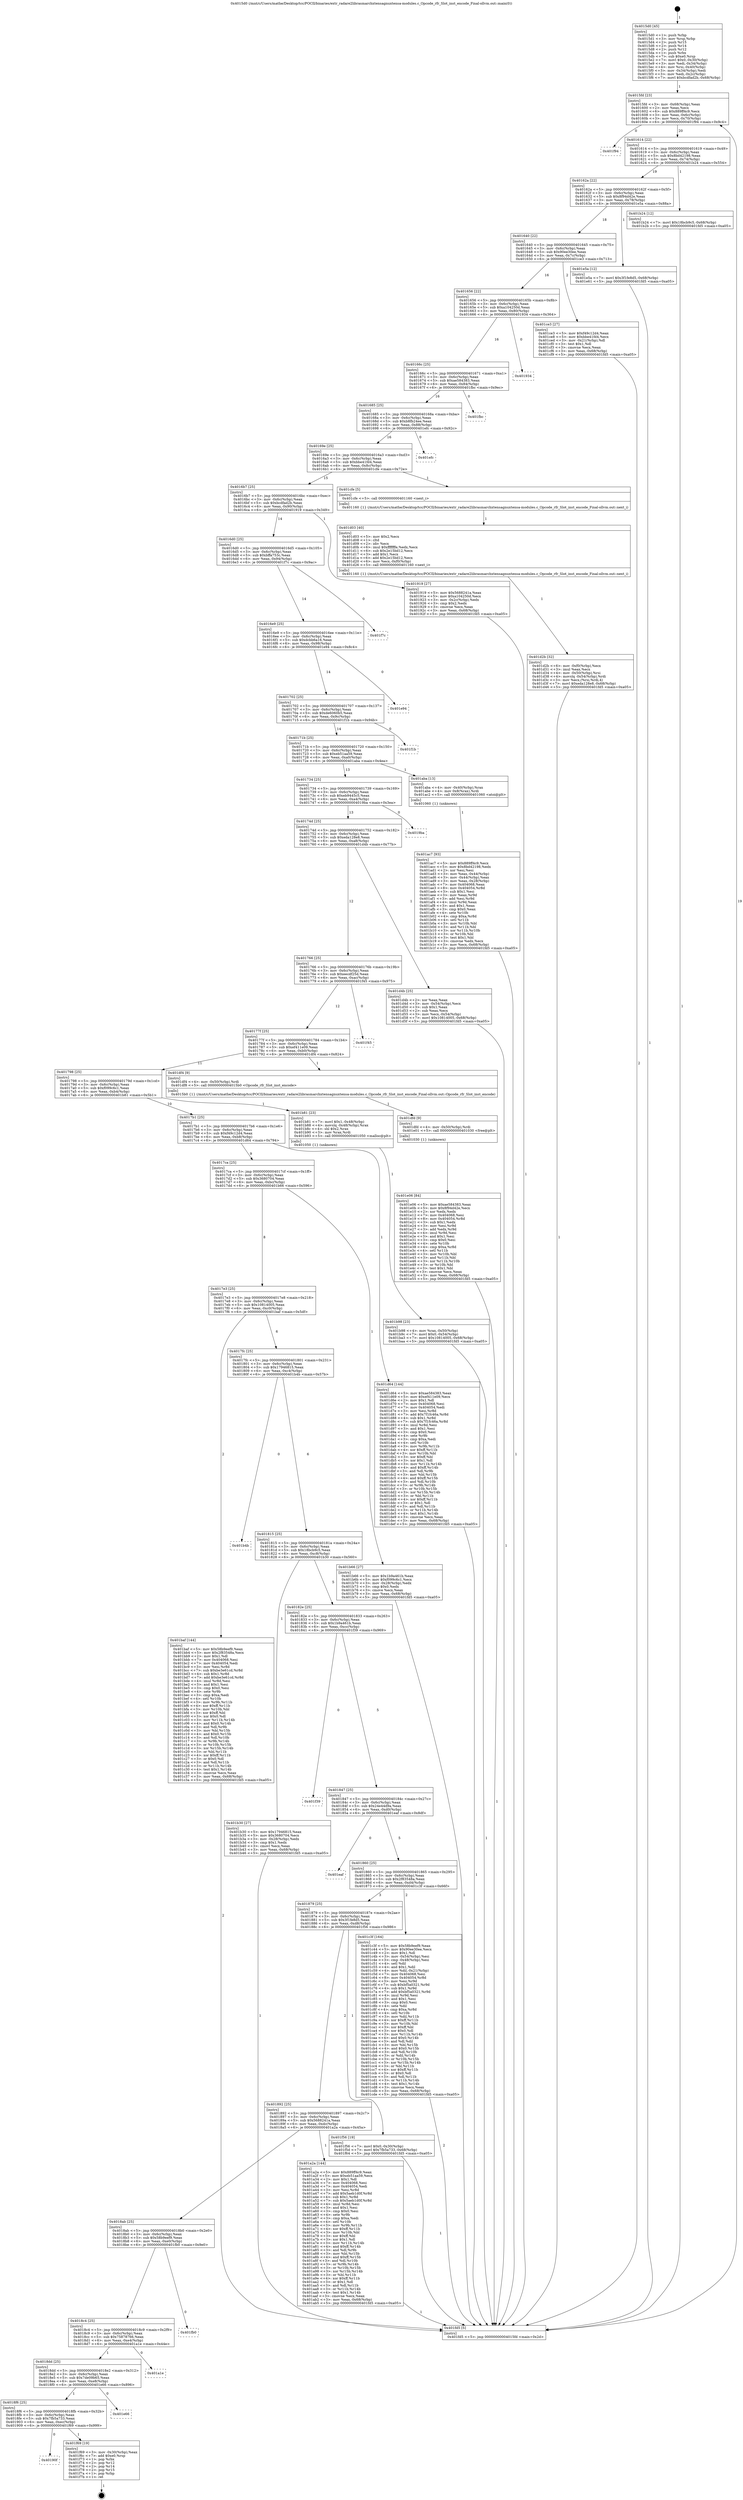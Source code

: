 digraph "0x4015d0" {
  label = "0x4015d0 (/mnt/c/Users/mathe/Desktop/tcc/POCII/binaries/extr_radare2librasmarchxtensagnuxtensa-modules.c_Opcode_rfr_Slot_inst_encode_Final-ollvm.out::main(0))"
  labelloc = "t"
  node[shape=record]

  Entry [label="",width=0.3,height=0.3,shape=circle,fillcolor=black,style=filled]
  "0x4015fd" [label="{
     0x4015fd [23]\l
     | [instrs]\l
     &nbsp;&nbsp;0x4015fd \<+3\>: mov -0x68(%rbp),%eax\l
     &nbsp;&nbsp;0x401600 \<+2\>: mov %eax,%ecx\l
     &nbsp;&nbsp;0x401602 \<+6\>: sub $0x889ff4c9,%ecx\l
     &nbsp;&nbsp;0x401608 \<+3\>: mov %eax,-0x6c(%rbp)\l
     &nbsp;&nbsp;0x40160b \<+3\>: mov %ecx,-0x70(%rbp)\l
     &nbsp;&nbsp;0x40160e \<+6\>: je 0000000000401f94 \<main+0x9c4\>\l
  }"]
  "0x401f94" [label="{
     0x401f94\l
  }", style=dashed]
  "0x401614" [label="{
     0x401614 [22]\l
     | [instrs]\l
     &nbsp;&nbsp;0x401614 \<+5\>: jmp 0000000000401619 \<main+0x49\>\l
     &nbsp;&nbsp;0x401619 \<+3\>: mov -0x6c(%rbp),%eax\l
     &nbsp;&nbsp;0x40161c \<+5\>: sub $0x8bd42198,%eax\l
     &nbsp;&nbsp;0x401621 \<+3\>: mov %eax,-0x74(%rbp)\l
     &nbsp;&nbsp;0x401624 \<+6\>: je 0000000000401b24 \<main+0x554\>\l
  }"]
  Exit [label="",width=0.3,height=0.3,shape=circle,fillcolor=black,style=filled,peripheries=2]
  "0x401b24" [label="{
     0x401b24 [12]\l
     | [instrs]\l
     &nbsp;&nbsp;0x401b24 \<+7\>: movl $0x18bcb9c5,-0x68(%rbp)\l
     &nbsp;&nbsp;0x401b2b \<+5\>: jmp 0000000000401fd5 \<main+0xa05\>\l
  }"]
  "0x40162a" [label="{
     0x40162a [22]\l
     | [instrs]\l
     &nbsp;&nbsp;0x40162a \<+5\>: jmp 000000000040162f \<main+0x5f\>\l
     &nbsp;&nbsp;0x40162f \<+3\>: mov -0x6c(%rbp),%eax\l
     &nbsp;&nbsp;0x401632 \<+5\>: sub $0x8f94d42e,%eax\l
     &nbsp;&nbsp;0x401637 \<+3\>: mov %eax,-0x78(%rbp)\l
     &nbsp;&nbsp;0x40163a \<+6\>: je 0000000000401e5a \<main+0x88a\>\l
  }"]
  "0x40190f" [label="{
     0x40190f\l
  }", style=dashed]
  "0x401e5a" [label="{
     0x401e5a [12]\l
     | [instrs]\l
     &nbsp;&nbsp;0x401e5a \<+7\>: movl $0x3f1fe8d5,-0x68(%rbp)\l
     &nbsp;&nbsp;0x401e61 \<+5\>: jmp 0000000000401fd5 \<main+0xa05\>\l
  }"]
  "0x401640" [label="{
     0x401640 [22]\l
     | [instrs]\l
     &nbsp;&nbsp;0x401640 \<+5\>: jmp 0000000000401645 \<main+0x75\>\l
     &nbsp;&nbsp;0x401645 \<+3\>: mov -0x6c(%rbp),%eax\l
     &nbsp;&nbsp;0x401648 \<+5\>: sub $0x90ee30ee,%eax\l
     &nbsp;&nbsp;0x40164d \<+3\>: mov %eax,-0x7c(%rbp)\l
     &nbsp;&nbsp;0x401650 \<+6\>: je 0000000000401ce3 \<main+0x713\>\l
  }"]
  "0x401f69" [label="{
     0x401f69 [19]\l
     | [instrs]\l
     &nbsp;&nbsp;0x401f69 \<+3\>: mov -0x30(%rbp),%eax\l
     &nbsp;&nbsp;0x401f6c \<+7\>: add $0xe0,%rsp\l
     &nbsp;&nbsp;0x401f73 \<+1\>: pop %rbx\l
     &nbsp;&nbsp;0x401f74 \<+2\>: pop %r12\l
     &nbsp;&nbsp;0x401f76 \<+2\>: pop %r14\l
     &nbsp;&nbsp;0x401f78 \<+2\>: pop %r15\l
     &nbsp;&nbsp;0x401f7a \<+1\>: pop %rbp\l
     &nbsp;&nbsp;0x401f7b \<+1\>: ret\l
  }"]
  "0x401ce3" [label="{
     0x401ce3 [27]\l
     | [instrs]\l
     &nbsp;&nbsp;0x401ce3 \<+5\>: mov $0xf49c12d4,%eax\l
     &nbsp;&nbsp;0x401ce8 \<+5\>: mov $0xbbe41fd4,%ecx\l
     &nbsp;&nbsp;0x401ced \<+3\>: mov -0x21(%rbp),%dl\l
     &nbsp;&nbsp;0x401cf0 \<+3\>: test $0x1,%dl\l
     &nbsp;&nbsp;0x401cf3 \<+3\>: cmovne %ecx,%eax\l
     &nbsp;&nbsp;0x401cf6 \<+3\>: mov %eax,-0x68(%rbp)\l
     &nbsp;&nbsp;0x401cf9 \<+5\>: jmp 0000000000401fd5 \<main+0xa05\>\l
  }"]
  "0x401656" [label="{
     0x401656 [22]\l
     | [instrs]\l
     &nbsp;&nbsp;0x401656 \<+5\>: jmp 000000000040165b \<main+0x8b\>\l
     &nbsp;&nbsp;0x40165b \<+3\>: mov -0x6c(%rbp),%eax\l
     &nbsp;&nbsp;0x40165e \<+5\>: sub $0xa104250d,%eax\l
     &nbsp;&nbsp;0x401663 \<+3\>: mov %eax,-0x80(%rbp)\l
     &nbsp;&nbsp;0x401666 \<+6\>: je 0000000000401934 \<main+0x364\>\l
  }"]
  "0x4018f6" [label="{
     0x4018f6 [25]\l
     | [instrs]\l
     &nbsp;&nbsp;0x4018f6 \<+5\>: jmp 00000000004018fb \<main+0x32b\>\l
     &nbsp;&nbsp;0x4018fb \<+3\>: mov -0x6c(%rbp),%eax\l
     &nbsp;&nbsp;0x4018fe \<+5\>: sub $0x7fb5a733,%eax\l
     &nbsp;&nbsp;0x401903 \<+6\>: mov %eax,-0xec(%rbp)\l
     &nbsp;&nbsp;0x401909 \<+6\>: je 0000000000401f69 \<main+0x999\>\l
  }"]
  "0x401934" [label="{
     0x401934\l
  }", style=dashed]
  "0x40166c" [label="{
     0x40166c [25]\l
     | [instrs]\l
     &nbsp;&nbsp;0x40166c \<+5\>: jmp 0000000000401671 \<main+0xa1\>\l
     &nbsp;&nbsp;0x401671 \<+3\>: mov -0x6c(%rbp),%eax\l
     &nbsp;&nbsp;0x401674 \<+5\>: sub $0xae584383,%eax\l
     &nbsp;&nbsp;0x401679 \<+6\>: mov %eax,-0x84(%rbp)\l
     &nbsp;&nbsp;0x40167f \<+6\>: je 0000000000401fbc \<main+0x9ec\>\l
  }"]
  "0x401e66" [label="{
     0x401e66\l
  }", style=dashed]
  "0x401fbc" [label="{
     0x401fbc\l
  }", style=dashed]
  "0x401685" [label="{
     0x401685 [25]\l
     | [instrs]\l
     &nbsp;&nbsp;0x401685 \<+5\>: jmp 000000000040168a \<main+0xba\>\l
     &nbsp;&nbsp;0x40168a \<+3\>: mov -0x6c(%rbp),%eax\l
     &nbsp;&nbsp;0x40168d \<+5\>: sub $0xb8fb24ee,%eax\l
     &nbsp;&nbsp;0x401692 \<+6\>: mov %eax,-0x88(%rbp)\l
     &nbsp;&nbsp;0x401698 \<+6\>: je 0000000000401efc \<main+0x92c\>\l
  }"]
  "0x4018dd" [label="{
     0x4018dd [25]\l
     | [instrs]\l
     &nbsp;&nbsp;0x4018dd \<+5\>: jmp 00000000004018e2 \<main+0x312\>\l
     &nbsp;&nbsp;0x4018e2 \<+3\>: mov -0x6c(%rbp),%eax\l
     &nbsp;&nbsp;0x4018e5 \<+5\>: sub $0x7de09b65,%eax\l
     &nbsp;&nbsp;0x4018ea \<+6\>: mov %eax,-0xe8(%rbp)\l
     &nbsp;&nbsp;0x4018f0 \<+6\>: je 0000000000401e66 \<main+0x896\>\l
  }"]
  "0x401efc" [label="{
     0x401efc\l
  }", style=dashed]
  "0x40169e" [label="{
     0x40169e [25]\l
     | [instrs]\l
     &nbsp;&nbsp;0x40169e \<+5\>: jmp 00000000004016a3 \<main+0xd3\>\l
     &nbsp;&nbsp;0x4016a3 \<+3\>: mov -0x6c(%rbp),%eax\l
     &nbsp;&nbsp;0x4016a6 \<+5\>: sub $0xbbe41fd4,%eax\l
     &nbsp;&nbsp;0x4016ab \<+6\>: mov %eax,-0x8c(%rbp)\l
     &nbsp;&nbsp;0x4016b1 \<+6\>: je 0000000000401cfe \<main+0x72e\>\l
  }"]
  "0x401a1e" [label="{
     0x401a1e\l
  }", style=dashed]
  "0x401cfe" [label="{
     0x401cfe [5]\l
     | [instrs]\l
     &nbsp;&nbsp;0x401cfe \<+5\>: call 0000000000401160 \<next_i\>\l
     | [calls]\l
     &nbsp;&nbsp;0x401160 \{1\} (/mnt/c/Users/mathe/Desktop/tcc/POCII/binaries/extr_radare2librasmarchxtensagnuxtensa-modules.c_Opcode_rfr_Slot_inst_encode_Final-ollvm.out::next_i)\l
  }"]
  "0x4016b7" [label="{
     0x4016b7 [25]\l
     | [instrs]\l
     &nbsp;&nbsp;0x4016b7 \<+5\>: jmp 00000000004016bc \<main+0xec\>\l
     &nbsp;&nbsp;0x4016bc \<+3\>: mov -0x6c(%rbp),%eax\l
     &nbsp;&nbsp;0x4016bf \<+5\>: sub $0xbcdfad2b,%eax\l
     &nbsp;&nbsp;0x4016c4 \<+6\>: mov %eax,-0x90(%rbp)\l
     &nbsp;&nbsp;0x4016ca \<+6\>: je 0000000000401919 \<main+0x349\>\l
  }"]
  "0x4018c4" [label="{
     0x4018c4 [25]\l
     | [instrs]\l
     &nbsp;&nbsp;0x4018c4 \<+5\>: jmp 00000000004018c9 \<main+0x2f9\>\l
     &nbsp;&nbsp;0x4018c9 \<+3\>: mov -0x6c(%rbp),%eax\l
     &nbsp;&nbsp;0x4018cc \<+5\>: sub $0x75878766,%eax\l
     &nbsp;&nbsp;0x4018d1 \<+6\>: mov %eax,-0xe4(%rbp)\l
     &nbsp;&nbsp;0x4018d7 \<+6\>: je 0000000000401a1e \<main+0x44e\>\l
  }"]
  "0x401919" [label="{
     0x401919 [27]\l
     | [instrs]\l
     &nbsp;&nbsp;0x401919 \<+5\>: mov $0x5688241a,%eax\l
     &nbsp;&nbsp;0x40191e \<+5\>: mov $0xa104250d,%ecx\l
     &nbsp;&nbsp;0x401923 \<+3\>: mov -0x2c(%rbp),%edx\l
     &nbsp;&nbsp;0x401926 \<+3\>: cmp $0x2,%edx\l
     &nbsp;&nbsp;0x401929 \<+3\>: cmovne %ecx,%eax\l
     &nbsp;&nbsp;0x40192c \<+3\>: mov %eax,-0x68(%rbp)\l
     &nbsp;&nbsp;0x40192f \<+5\>: jmp 0000000000401fd5 \<main+0xa05\>\l
  }"]
  "0x4016d0" [label="{
     0x4016d0 [25]\l
     | [instrs]\l
     &nbsp;&nbsp;0x4016d0 \<+5\>: jmp 00000000004016d5 \<main+0x105\>\l
     &nbsp;&nbsp;0x4016d5 \<+3\>: mov -0x6c(%rbp),%eax\l
     &nbsp;&nbsp;0x4016d8 \<+5\>: sub $0xbffa753c,%eax\l
     &nbsp;&nbsp;0x4016dd \<+6\>: mov %eax,-0x94(%rbp)\l
     &nbsp;&nbsp;0x4016e3 \<+6\>: je 0000000000401f7c \<main+0x9ac\>\l
  }"]
  "0x401fd5" [label="{
     0x401fd5 [5]\l
     | [instrs]\l
     &nbsp;&nbsp;0x401fd5 \<+5\>: jmp 00000000004015fd \<main+0x2d\>\l
  }"]
  "0x4015d0" [label="{
     0x4015d0 [45]\l
     | [instrs]\l
     &nbsp;&nbsp;0x4015d0 \<+1\>: push %rbp\l
     &nbsp;&nbsp;0x4015d1 \<+3\>: mov %rsp,%rbp\l
     &nbsp;&nbsp;0x4015d4 \<+2\>: push %r15\l
     &nbsp;&nbsp;0x4015d6 \<+2\>: push %r14\l
     &nbsp;&nbsp;0x4015d8 \<+2\>: push %r12\l
     &nbsp;&nbsp;0x4015da \<+1\>: push %rbx\l
     &nbsp;&nbsp;0x4015db \<+7\>: sub $0xe0,%rsp\l
     &nbsp;&nbsp;0x4015e2 \<+7\>: movl $0x0,-0x30(%rbp)\l
     &nbsp;&nbsp;0x4015e9 \<+3\>: mov %edi,-0x34(%rbp)\l
     &nbsp;&nbsp;0x4015ec \<+4\>: mov %rsi,-0x40(%rbp)\l
     &nbsp;&nbsp;0x4015f0 \<+3\>: mov -0x34(%rbp),%edi\l
     &nbsp;&nbsp;0x4015f3 \<+3\>: mov %edi,-0x2c(%rbp)\l
     &nbsp;&nbsp;0x4015f6 \<+7\>: movl $0xbcdfad2b,-0x68(%rbp)\l
  }"]
  "0x401fb0" [label="{
     0x401fb0\l
  }", style=dashed]
  "0x401f7c" [label="{
     0x401f7c\l
  }", style=dashed]
  "0x4016e9" [label="{
     0x4016e9 [25]\l
     | [instrs]\l
     &nbsp;&nbsp;0x4016e9 \<+5\>: jmp 00000000004016ee \<main+0x11e\>\l
     &nbsp;&nbsp;0x4016ee \<+3\>: mov -0x6c(%rbp),%eax\l
     &nbsp;&nbsp;0x4016f1 \<+5\>: sub $0xdcbb6a16,%eax\l
     &nbsp;&nbsp;0x4016f6 \<+6\>: mov %eax,-0x98(%rbp)\l
     &nbsp;&nbsp;0x4016fc \<+6\>: je 0000000000401e94 \<main+0x8c4\>\l
  }"]
  "0x401e06" [label="{
     0x401e06 [84]\l
     | [instrs]\l
     &nbsp;&nbsp;0x401e06 \<+5\>: mov $0xae584383,%eax\l
     &nbsp;&nbsp;0x401e0b \<+5\>: mov $0x8f94d42e,%ecx\l
     &nbsp;&nbsp;0x401e10 \<+2\>: xor %edx,%edx\l
     &nbsp;&nbsp;0x401e12 \<+7\>: mov 0x404068,%esi\l
     &nbsp;&nbsp;0x401e19 \<+8\>: mov 0x404054,%r8d\l
     &nbsp;&nbsp;0x401e21 \<+3\>: sub $0x1,%edx\l
     &nbsp;&nbsp;0x401e24 \<+3\>: mov %esi,%r9d\l
     &nbsp;&nbsp;0x401e27 \<+3\>: add %edx,%r9d\l
     &nbsp;&nbsp;0x401e2a \<+4\>: imul %r9d,%esi\l
     &nbsp;&nbsp;0x401e2e \<+3\>: and $0x1,%esi\l
     &nbsp;&nbsp;0x401e31 \<+3\>: cmp $0x0,%esi\l
     &nbsp;&nbsp;0x401e34 \<+4\>: sete %r10b\l
     &nbsp;&nbsp;0x401e38 \<+4\>: cmp $0xa,%r8d\l
     &nbsp;&nbsp;0x401e3c \<+4\>: setl %r11b\l
     &nbsp;&nbsp;0x401e40 \<+3\>: mov %r10b,%bl\l
     &nbsp;&nbsp;0x401e43 \<+3\>: and %r11b,%bl\l
     &nbsp;&nbsp;0x401e46 \<+3\>: xor %r11b,%r10b\l
     &nbsp;&nbsp;0x401e49 \<+3\>: or %r10b,%bl\l
     &nbsp;&nbsp;0x401e4c \<+3\>: test $0x1,%bl\l
     &nbsp;&nbsp;0x401e4f \<+3\>: cmovne %ecx,%eax\l
     &nbsp;&nbsp;0x401e52 \<+3\>: mov %eax,-0x68(%rbp)\l
     &nbsp;&nbsp;0x401e55 \<+5\>: jmp 0000000000401fd5 \<main+0xa05\>\l
  }"]
  "0x401e94" [label="{
     0x401e94\l
  }", style=dashed]
  "0x401702" [label="{
     0x401702 [25]\l
     | [instrs]\l
     &nbsp;&nbsp;0x401702 \<+5\>: jmp 0000000000401707 \<main+0x137\>\l
     &nbsp;&nbsp;0x401707 \<+3\>: mov -0x6c(%rbp),%eax\l
     &nbsp;&nbsp;0x40170a \<+5\>: sub $0xde6060b5,%eax\l
     &nbsp;&nbsp;0x40170f \<+6\>: mov %eax,-0x9c(%rbp)\l
     &nbsp;&nbsp;0x401715 \<+6\>: je 0000000000401f1b \<main+0x94b\>\l
  }"]
  "0x401dfd" [label="{
     0x401dfd [9]\l
     | [instrs]\l
     &nbsp;&nbsp;0x401dfd \<+4\>: mov -0x50(%rbp),%rdi\l
     &nbsp;&nbsp;0x401e01 \<+5\>: call 0000000000401030 \<free@plt\>\l
     | [calls]\l
     &nbsp;&nbsp;0x401030 \{1\} (unknown)\l
  }"]
  "0x401f1b" [label="{
     0x401f1b\l
  }", style=dashed]
  "0x40171b" [label="{
     0x40171b [25]\l
     | [instrs]\l
     &nbsp;&nbsp;0x40171b \<+5\>: jmp 0000000000401720 \<main+0x150\>\l
     &nbsp;&nbsp;0x401720 \<+3\>: mov -0x6c(%rbp),%eax\l
     &nbsp;&nbsp;0x401723 \<+5\>: sub $0xeb51aa59,%eax\l
     &nbsp;&nbsp;0x401728 \<+6\>: mov %eax,-0xa0(%rbp)\l
     &nbsp;&nbsp;0x40172e \<+6\>: je 0000000000401aba \<main+0x4ea\>\l
  }"]
  "0x401d2b" [label="{
     0x401d2b [32]\l
     | [instrs]\l
     &nbsp;&nbsp;0x401d2b \<+6\>: mov -0xf0(%rbp),%ecx\l
     &nbsp;&nbsp;0x401d31 \<+3\>: imul %eax,%ecx\l
     &nbsp;&nbsp;0x401d34 \<+4\>: mov -0x50(%rbp),%rsi\l
     &nbsp;&nbsp;0x401d38 \<+4\>: movslq -0x54(%rbp),%rdi\l
     &nbsp;&nbsp;0x401d3c \<+3\>: mov %ecx,(%rsi,%rdi,4)\l
     &nbsp;&nbsp;0x401d3f \<+7\>: movl $0xeda128e8,-0x68(%rbp)\l
     &nbsp;&nbsp;0x401d46 \<+5\>: jmp 0000000000401fd5 \<main+0xa05\>\l
  }"]
  "0x401aba" [label="{
     0x401aba [13]\l
     | [instrs]\l
     &nbsp;&nbsp;0x401aba \<+4\>: mov -0x40(%rbp),%rax\l
     &nbsp;&nbsp;0x401abe \<+4\>: mov 0x8(%rax),%rdi\l
     &nbsp;&nbsp;0x401ac2 \<+5\>: call 0000000000401060 \<atoi@plt\>\l
     | [calls]\l
     &nbsp;&nbsp;0x401060 \{1\} (unknown)\l
  }"]
  "0x401734" [label="{
     0x401734 [25]\l
     | [instrs]\l
     &nbsp;&nbsp;0x401734 \<+5\>: jmp 0000000000401739 \<main+0x169\>\l
     &nbsp;&nbsp;0x401739 \<+3\>: mov -0x6c(%rbp),%eax\l
     &nbsp;&nbsp;0x40173c \<+5\>: sub $0xeb9445c5,%eax\l
     &nbsp;&nbsp;0x401741 \<+6\>: mov %eax,-0xa4(%rbp)\l
     &nbsp;&nbsp;0x401747 \<+6\>: je 00000000004019ba \<main+0x3ea\>\l
  }"]
  "0x401d03" [label="{
     0x401d03 [40]\l
     | [instrs]\l
     &nbsp;&nbsp;0x401d03 \<+5\>: mov $0x2,%ecx\l
     &nbsp;&nbsp;0x401d08 \<+1\>: cltd\l
     &nbsp;&nbsp;0x401d09 \<+2\>: idiv %ecx\l
     &nbsp;&nbsp;0x401d0b \<+6\>: imul $0xfffffffe,%edx,%ecx\l
     &nbsp;&nbsp;0x401d11 \<+6\>: sub $0x2e15bd12,%ecx\l
     &nbsp;&nbsp;0x401d17 \<+3\>: add $0x1,%ecx\l
     &nbsp;&nbsp;0x401d1a \<+6\>: add $0x2e15bd12,%ecx\l
     &nbsp;&nbsp;0x401d20 \<+6\>: mov %ecx,-0xf0(%rbp)\l
     &nbsp;&nbsp;0x401d26 \<+5\>: call 0000000000401160 \<next_i\>\l
     | [calls]\l
     &nbsp;&nbsp;0x401160 \{1\} (/mnt/c/Users/mathe/Desktop/tcc/POCII/binaries/extr_radare2librasmarchxtensagnuxtensa-modules.c_Opcode_rfr_Slot_inst_encode_Final-ollvm.out::next_i)\l
  }"]
  "0x4019ba" [label="{
     0x4019ba\l
  }", style=dashed]
  "0x40174d" [label="{
     0x40174d [25]\l
     | [instrs]\l
     &nbsp;&nbsp;0x40174d \<+5\>: jmp 0000000000401752 \<main+0x182\>\l
     &nbsp;&nbsp;0x401752 \<+3\>: mov -0x6c(%rbp),%eax\l
     &nbsp;&nbsp;0x401755 \<+5\>: sub $0xeda128e8,%eax\l
     &nbsp;&nbsp;0x40175a \<+6\>: mov %eax,-0xa8(%rbp)\l
     &nbsp;&nbsp;0x401760 \<+6\>: je 0000000000401d4b \<main+0x77b\>\l
  }"]
  "0x401b98" [label="{
     0x401b98 [23]\l
     | [instrs]\l
     &nbsp;&nbsp;0x401b98 \<+4\>: mov %rax,-0x50(%rbp)\l
     &nbsp;&nbsp;0x401b9c \<+7\>: movl $0x0,-0x54(%rbp)\l
     &nbsp;&nbsp;0x401ba3 \<+7\>: movl $0x10814005,-0x68(%rbp)\l
     &nbsp;&nbsp;0x401baa \<+5\>: jmp 0000000000401fd5 \<main+0xa05\>\l
  }"]
  "0x401d4b" [label="{
     0x401d4b [25]\l
     | [instrs]\l
     &nbsp;&nbsp;0x401d4b \<+2\>: xor %eax,%eax\l
     &nbsp;&nbsp;0x401d4d \<+3\>: mov -0x54(%rbp),%ecx\l
     &nbsp;&nbsp;0x401d50 \<+3\>: sub $0x1,%eax\l
     &nbsp;&nbsp;0x401d53 \<+2\>: sub %eax,%ecx\l
     &nbsp;&nbsp;0x401d55 \<+3\>: mov %ecx,-0x54(%rbp)\l
     &nbsp;&nbsp;0x401d58 \<+7\>: movl $0x10814005,-0x68(%rbp)\l
     &nbsp;&nbsp;0x401d5f \<+5\>: jmp 0000000000401fd5 \<main+0xa05\>\l
  }"]
  "0x401766" [label="{
     0x401766 [25]\l
     | [instrs]\l
     &nbsp;&nbsp;0x401766 \<+5\>: jmp 000000000040176b \<main+0x19b\>\l
     &nbsp;&nbsp;0x40176b \<+3\>: mov -0x6c(%rbp),%eax\l
     &nbsp;&nbsp;0x40176e \<+5\>: sub $0xeecdf25d,%eax\l
     &nbsp;&nbsp;0x401773 \<+6\>: mov %eax,-0xac(%rbp)\l
     &nbsp;&nbsp;0x401779 \<+6\>: je 0000000000401f45 \<main+0x975\>\l
  }"]
  "0x401ac7" [label="{
     0x401ac7 [93]\l
     | [instrs]\l
     &nbsp;&nbsp;0x401ac7 \<+5\>: mov $0x889ff4c9,%ecx\l
     &nbsp;&nbsp;0x401acc \<+5\>: mov $0x8bd42198,%edx\l
     &nbsp;&nbsp;0x401ad1 \<+2\>: xor %esi,%esi\l
     &nbsp;&nbsp;0x401ad3 \<+3\>: mov %eax,-0x44(%rbp)\l
     &nbsp;&nbsp;0x401ad6 \<+3\>: mov -0x44(%rbp),%eax\l
     &nbsp;&nbsp;0x401ad9 \<+3\>: mov %eax,-0x28(%rbp)\l
     &nbsp;&nbsp;0x401adc \<+7\>: mov 0x404068,%eax\l
     &nbsp;&nbsp;0x401ae3 \<+8\>: mov 0x404054,%r8d\l
     &nbsp;&nbsp;0x401aeb \<+3\>: sub $0x1,%esi\l
     &nbsp;&nbsp;0x401aee \<+3\>: mov %eax,%r9d\l
     &nbsp;&nbsp;0x401af1 \<+3\>: add %esi,%r9d\l
     &nbsp;&nbsp;0x401af4 \<+4\>: imul %r9d,%eax\l
     &nbsp;&nbsp;0x401af8 \<+3\>: and $0x1,%eax\l
     &nbsp;&nbsp;0x401afb \<+3\>: cmp $0x0,%eax\l
     &nbsp;&nbsp;0x401afe \<+4\>: sete %r10b\l
     &nbsp;&nbsp;0x401b02 \<+4\>: cmp $0xa,%r8d\l
     &nbsp;&nbsp;0x401b06 \<+4\>: setl %r11b\l
     &nbsp;&nbsp;0x401b0a \<+3\>: mov %r10b,%bl\l
     &nbsp;&nbsp;0x401b0d \<+3\>: and %r11b,%bl\l
     &nbsp;&nbsp;0x401b10 \<+3\>: xor %r11b,%r10b\l
     &nbsp;&nbsp;0x401b13 \<+3\>: or %r10b,%bl\l
     &nbsp;&nbsp;0x401b16 \<+3\>: test $0x1,%bl\l
     &nbsp;&nbsp;0x401b19 \<+3\>: cmovne %edx,%ecx\l
     &nbsp;&nbsp;0x401b1c \<+3\>: mov %ecx,-0x68(%rbp)\l
     &nbsp;&nbsp;0x401b1f \<+5\>: jmp 0000000000401fd5 \<main+0xa05\>\l
  }"]
  "0x401f45" [label="{
     0x401f45\l
  }", style=dashed]
  "0x40177f" [label="{
     0x40177f [25]\l
     | [instrs]\l
     &nbsp;&nbsp;0x40177f \<+5\>: jmp 0000000000401784 \<main+0x1b4\>\l
     &nbsp;&nbsp;0x401784 \<+3\>: mov -0x6c(%rbp),%eax\l
     &nbsp;&nbsp;0x401787 \<+5\>: sub $0xef411e09,%eax\l
     &nbsp;&nbsp;0x40178c \<+6\>: mov %eax,-0xb0(%rbp)\l
     &nbsp;&nbsp;0x401792 \<+6\>: je 0000000000401df4 \<main+0x824\>\l
  }"]
  "0x4018ab" [label="{
     0x4018ab [25]\l
     | [instrs]\l
     &nbsp;&nbsp;0x4018ab \<+5\>: jmp 00000000004018b0 \<main+0x2e0\>\l
     &nbsp;&nbsp;0x4018b0 \<+3\>: mov -0x6c(%rbp),%eax\l
     &nbsp;&nbsp;0x4018b3 \<+5\>: sub $0x58b9eef9,%eax\l
     &nbsp;&nbsp;0x4018b8 \<+6\>: mov %eax,-0xe0(%rbp)\l
     &nbsp;&nbsp;0x4018be \<+6\>: je 0000000000401fb0 \<main+0x9e0\>\l
  }"]
  "0x401df4" [label="{
     0x401df4 [9]\l
     | [instrs]\l
     &nbsp;&nbsp;0x401df4 \<+4\>: mov -0x50(%rbp),%rdi\l
     &nbsp;&nbsp;0x401df8 \<+5\>: call 00000000004015b0 \<Opcode_rfr_Slot_inst_encode\>\l
     | [calls]\l
     &nbsp;&nbsp;0x4015b0 \{1\} (/mnt/c/Users/mathe/Desktop/tcc/POCII/binaries/extr_radare2librasmarchxtensagnuxtensa-modules.c_Opcode_rfr_Slot_inst_encode_Final-ollvm.out::Opcode_rfr_Slot_inst_encode)\l
  }"]
  "0x401798" [label="{
     0x401798 [25]\l
     | [instrs]\l
     &nbsp;&nbsp;0x401798 \<+5\>: jmp 000000000040179d \<main+0x1cd\>\l
     &nbsp;&nbsp;0x40179d \<+3\>: mov -0x6c(%rbp),%eax\l
     &nbsp;&nbsp;0x4017a0 \<+5\>: sub $0xf099c6c1,%eax\l
     &nbsp;&nbsp;0x4017a5 \<+6\>: mov %eax,-0xb4(%rbp)\l
     &nbsp;&nbsp;0x4017ab \<+6\>: je 0000000000401b81 \<main+0x5b1\>\l
  }"]
  "0x401a2a" [label="{
     0x401a2a [144]\l
     | [instrs]\l
     &nbsp;&nbsp;0x401a2a \<+5\>: mov $0x889ff4c9,%eax\l
     &nbsp;&nbsp;0x401a2f \<+5\>: mov $0xeb51aa59,%ecx\l
     &nbsp;&nbsp;0x401a34 \<+2\>: mov $0x1,%dl\l
     &nbsp;&nbsp;0x401a36 \<+7\>: mov 0x404068,%esi\l
     &nbsp;&nbsp;0x401a3d \<+7\>: mov 0x404054,%edi\l
     &nbsp;&nbsp;0x401a44 \<+3\>: mov %esi,%r8d\l
     &nbsp;&nbsp;0x401a47 \<+7\>: add $0x5aeb1d0f,%r8d\l
     &nbsp;&nbsp;0x401a4e \<+4\>: sub $0x1,%r8d\l
     &nbsp;&nbsp;0x401a52 \<+7\>: sub $0x5aeb1d0f,%r8d\l
     &nbsp;&nbsp;0x401a59 \<+4\>: imul %r8d,%esi\l
     &nbsp;&nbsp;0x401a5d \<+3\>: and $0x1,%esi\l
     &nbsp;&nbsp;0x401a60 \<+3\>: cmp $0x0,%esi\l
     &nbsp;&nbsp;0x401a63 \<+4\>: sete %r9b\l
     &nbsp;&nbsp;0x401a67 \<+3\>: cmp $0xa,%edi\l
     &nbsp;&nbsp;0x401a6a \<+4\>: setl %r10b\l
     &nbsp;&nbsp;0x401a6e \<+3\>: mov %r9b,%r11b\l
     &nbsp;&nbsp;0x401a71 \<+4\>: xor $0xff,%r11b\l
     &nbsp;&nbsp;0x401a75 \<+3\>: mov %r10b,%bl\l
     &nbsp;&nbsp;0x401a78 \<+3\>: xor $0xff,%bl\l
     &nbsp;&nbsp;0x401a7b \<+3\>: xor $0x1,%dl\l
     &nbsp;&nbsp;0x401a7e \<+3\>: mov %r11b,%r14b\l
     &nbsp;&nbsp;0x401a81 \<+4\>: and $0xff,%r14b\l
     &nbsp;&nbsp;0x401a85 \<+3\>: and %dl,%r9b\l
     &nbsp;&nbsp;0x401a88 \<+3\>: mov %bl,%r15b\l
     &nbsp;&nbsp;0x401a8b \<+4\>: and $0xff,%r15b\l
     &nbsp;&nbsp;0x401a8f \<+3\>: and %dl,%r10b\l
     &nbsp;&nbsp;0x401a92 \<+3\>: or %r9b,%r14b\l
     &nbsp;&nbsp;0x401a95 \<+3\>: or %r10b,%r15b\l
     &nbsp;&nbsp;0x401a98 \<+3\>: xor %r15b,%r14b\l
     &nbsp;&nbsp;0x401a9b \<+3\>: or %bl,%r11b\l
     &nbsp;&nbsp;0x401a9e \<+4\>: xor $0xff,%r11b\l
     &nbsp;&nbsp;0x401aa2 \<+3\>: or $0x1,%dl\l
     &nbsp;&nbsp;0x401aa5 \<+3\>: and %dl,%r11b\l
     &nbsp;&nbsp;0x401aa8 \<+3\>: or %r11b,%r14b\l
     &nbsp;&nbsp;0x401aab \<+4\>: test $0x1,%r14b\l
     &nbsp;&nbsp;0x401aaf \<+3\>: cmovne %ecx,%eax\l
     &nbsp;&nbsp;0x401ab2 \<+3\>: mov %eax,-0x68(%rbp)\l
     &nbsp;&nbsp;0x401ab5 \<+5\>: jmp 0000000000401fd5 \<main+0xa05\>\l
  }"]
  "0x401b81" [label="{
     0x401b81 [23]\l
     | [instrs]\l
     &nbsp;&nbsp;0x401b81 \<+7\>: movl $0x1,-0x48(%rbp)\l
     &nbsp;&nbsp;0x401b88 \<+4\>: movslq -0x48(%rbp),%rax\l
     &nbsp;&nbsp;0x401b8c \<+4\>: shl $0x2,%rax\l
     &nbsp;&nbsp;0x401b90 \<+3\>: mov %rax,%rdi\l
     &nbsp;&nbsp;0x401b93 \<+5\>: call 0000000000401050 \<malloc@plt\>\l
     | [calls]\l
     &nbsp;&nbsp;0x401050 \{1\} (unknown)\l
  }"]
  "0x4017b1" [label="{
     0x4017b1 [25]\l
     | [instrs]\l
     &nbsp;&nbsp;0x4017b1 \<+5\>: jmp 00000000004017b6 \<main+0x1e6\>\l
     &nbsp;&nbsp;0x4017b6 \<+3\>: mov -0x6c(%rbp),%eax\l
     &nbsp;&nbsp;0x4017b9 \<+5\>: sub $0xf49c12d4,%eax\l
     &nbsp;&nbsp;0x4017be \<+6\>: mov %eax,-0xb8(%rbp)\l
     &nbsp;&nbsp;0x4017c4 \<+6\>: je 0000000000401d64 \<main+0x794\>\l
  }"]
  "0x401892" [label="{
     0x401892 [25]\l
     | [instrs]\l
     &nbsp;&nbsp;0x401892 \<+5\>: jmp 0000000000401897 \<main+0x2c7\>\l
     &nbsp;&nbsp;0x401897 \<+3\>: mov -0x6c(%rbp),%eax\l
     &nbsp;&nbsp;0x40189a \<+5\>: sub $0x5688241a,%eax\l
     &nbsp;&nbsp;0x40189f \<+6\>: mov %eax,-0xdc(%rbp)\l
     &nbsp;&nbsp;0x4018a5 \<+6\>: je 0000000000401a2a \<main+0x45a\>\l
  }"]
  "0x401d64" [label="{
     0x401d64 [144]\l
     | [instrs]\l
     &nbsp;&nbsp;0x401d64 \<+5\>: mov $0xae584383,%eax\l
     &nbsp;&nbsp;0x401d69 \<+5\>: mov $0xef411e09,%ecx\l
     &nbsp;&nbsp;0x401d6e \<+2\>: mov $0x1,%dl\l
     &nbsp;&nbsp;0x401d70 \<+7\>: mov 0x404068,%esi\l
     &nbsp;&nbsp;0x401d77 \<+7\>: mov 0x404054,%edi\l
     &nbsp;&nbsp;0x401d7e \<+3\>: mov %esi,%r8d\l
     &nbsp;&nbsp;0x401d81 \<+7\>: add $0x7f1fc46a,%r8d\l
     &nbsp;&nbsp;0x401d88 \<+4\>: sub $0x1,%r8d\l
     &nbsp;&nbsp;0x401d8c \<+7\>: sub $0x7f1fc46a,%r8d\l
     &nbsp;&nbsp;0x401d93 \<+4\>: imul %r8d,%esi\l
     &nbsp;&nbsp;0x401d97 \<+3\>: and $0x1,%esi\l
     &nbsp;&nbsp;0x401d9a \<+3\>: cmp $0x0,%esi\l
     &nbsp;&nbsp;0x401d9d \<+4\>: sete %r9b\l
     &nbsp;&nbsp;0x401da1 \<+3\>: cmp $0xa,%edi\l
     &nbsp;&nbsp;0x401da4 \<+4\>: setl %r10b\l
     &nbsp;&nbsp;0x401da8 \<+3\>: mov %r9b,%r11b\l
     &nbsp;&nbsp;0x401dab \<+4\>: xor $0xff,%r11b\l
     &nbsp;&nbsp;0x401daf \<+3\>: mov %r10b,%bl\l
     &nbsp;&nbsp;0x401db2 \<+3\>: xor $0xff,%bl\l
     &nbsp;&nbsp;0x401db5 \<+3\>: xor $0x1,%dl\l
     &nbsp;&nbsp;0x401db8 \<+3\>: mov %r11b,%r14b\l
     &nbsp;&nbsp;0x401dbb \<+4\>: and $0xff,%r14b\l
     &nbsp;&nbsp;0x401dbf \<+3\>: and %dl,%r9b\l
     &nbsp;&nbsp;0x401dc2 \<+3\>: mov %bl,%r15b\l
     &nbsp;&nbsp;0x401dc5 \<+4\>: and $0xff,%r15b\l
     &nbsp;&nbsp;0x401dc9 \<+3\>: and %dl,%r10b\l
     &nbsp;&nbsp;0x401dcc \<+3\>: or %r9b,%r14b\l
     &nbsp;&nbsp;0x401dcf \<+3\>: or %r10b,%r15b\l
     &nbsp;&nbsp;0x401dd2 \<+3\>: xor %r15b,%r14b\l
     &nbsp;&nbsp;0x401dd5 \<+3\>: or %bl,%r11b\l
     &nbsp;&nbsp;0x401dd8 \<+4\>: xor $0xff,%r11b\l
     &nbsp;&nbsp;0x401ddc \<+3\>: or $0x1,%dl\l
     &nbsp;&nbsp;0x401ddf \<+3\>: and %dl,%r11b\l
     &nbsp;&nbsp;0x401de2 \<+3\>: or %r11b,%r14b\l
     &nbsp;&nbsp;0x401de5 \<+4\>: test $0x1,%r14b\l
     &nbsp;&nbsp;0x401de9 \<+3\>: cmovne %ecx,%eax\l
     &nbsp;&nbsp;0x401dec \<+3\>: mov %eax,-0x68(%rbp)\l
     &nbsp;&nbsp;0x401def \<+5\>: jmp 0000000000401fd5 \<main+0xa05\>\l
  }"]
  "0x4017ca" [label="{
     0x4017ca [25]\l
     | [instrs]\l
     &nbsp;&nbsp;0x4017ca \<+5\>: jmp 00000000004017cf \<main+0x1ff\>\l
     &nbsp;&nbsp;0x4017cf \<+3\>: mov -0x6c(%rbp),%eax\l
     &nbsp;&nbsp;0x4017d2 \<+5\>: sub $0x3680704,%eax\l
     &nbsp;&nbsp;0x4017d7 \<+6\>: mov %eax,-0xbc(%rbp)\l
     &nbsp;&nbsp;0x4017dd \<+6\>: je 0000000000401b66 \<main+0x596\>\l
  }"]
  "0x401f56" [label="{
     0x401f56 [19]\l
     | [instrs]\l
     &nbsp;&nbsp;0x401f56 \<+7\>: movl $0x0,-0x30(%rbp)\l
     &nbsp;&nbsp;0x401f5d \<+7\>: movl $0x7fb5a733,-0x68(%rbp)\l
     &nbsp;&nbsp;0x401f64 \<+5\>: jmp 0000000000401fd5 \<main+0xa05\>\l
  }"]
  "0x401b66" [label="{
     0x401b66 [27]\l
     | [instrs]\l
     &nbsp;&nbsp;0x401b66 \<+5\>: mov $0x1b9a461b,%eax\l
     &nbsp;&nbsp;0x401b6b \<+5\>: mov $0xf099c6c1,%ecx\l
     &nbsp;&nbsp;0x401b70 \<+3\>: mov -0x28(%rbp),%edx\l
     &nbsp;&nbsp;0x401b73 \<+3\>: cmp $0x0,%edx\l
     &nbsp;&nbsp;0x401b76 \<+3\>: cmove %ecx,%eax\l
     &nbsp;&nbsp;0x401b79 \<+3\>: mov %eax,-0x68(%rbp)\l
     &nbsp;&nbsp;0x401b7c \<+5\>: jmp 0000000000401fd5 \<main+0xa05\>\l
  }"]
  "0x4017e3" [label="{
     0x4017e3 [25]\l
     | [instrs]\l
     &nbsp;&nbsp;0x4017e3 \<+5\>: jmp 00000000004017e8 \<main+0x218\>\l
     &nbsp;&nbsp;0x4017e8 \<+3\>: mov -0x6c(%rbp),%eax\l
     &nbsp;&nbsp;0x4017eb \<+5\>: sub $0x10814005,%eax\l
     &nbsp;&nbsp;0x4017f0 \<+6\>: mov %eax,-0xc0(%rbp)\l
     &nbsp;&nbsp;0x4017f6 \<+6\>: je 0000000000401baf \<main+0x5df\>\l
  }"]
  "0x401879" [label="{
     0x401879 [25]\l
     | [instrs]\l
     &nbsp;&nbsp;0x401879 \<+5\>: jmp 000000000040187e \<main+0x2ae\>\l
     &nbsp;&nbsp;0x40187e \<+3\>: mov -0x6c(%rbp),%eax\l
     &nbsp;&nbsp;0x401881 \<+5\>: sub $0x3f1fe8d5,%eax\l
     &nbsp;&nbsp;0x401886 \<+6\>: mov %eax,-0xd8(%rbp)\l
     &nbsp;&nbsp;0x40188c \<+6\>: je 0000000000401f56 \<main+0x986\>\l
  }"]
  "0x401baf" [label="{
     0x401baf [144]\l
     | [instrs]\l
     &nbsp;&nbsp;0x401baf \<+5\>: mov $0x58b9eef9,%eax\l
     &nbsp;&nbsp;0x401bb4 \<+5\>: mov $0x2f83548a,%ecx\l
     &nbsp;&nbsp;0x401bb9 \<+2\>: mov $0x1,%dl\l
     &nbsp;&nbsp;0x401bbb \<+7\>: mov 0x404068,%esi\l
     &nbsp;&nbsp;0x401bc2 \<+7\>: mov 0x404054,%edi\l
     &nbsp;&nbsp;0x401bc9 \<+3\>: mov %esi,%r8d\l
     &nbsp;&nbsp;0x401bcc \<+7\>: sub $0xbe3e61cd,%r8d\l
     &nbsp;&nbsp;0x401bd3 \<+4\>: sub $0x1,%r8d\l
     &nbsp;&nbsp;0x401bd7 \<+7\>: add $0xbe3e61cd,%r8d\l
     &nbsp;&nbsp;0x401bde \<+4\>: imul %r8d,%esi\l
     &nbsp;&nbsp;0x401be2 \<+3\>: and $0x1,%esi\l
     &nbsp;&nbsp;0x401be5 \<+3\>: cmp $0x0,%esi\l
     &nbsp;&nbsp;0x401be8 \<+4\>: sete %r9b\l
     &nbsp;&nbsp;0x401bec \<+3\>: cmp $0xa,%edi\l
     &nbsp;&nbsp;0x401bef \<+4\>: setl %r10b\l
     &nbsp;&nbsp;0x401bf3 \<+3\>: mov %r9b,%r11b\l
     &nbsp;&nbsp;0x401bf6 \<+4\>: xor $0xff,%r11b\l
     &nbsp;&nbsp;0x401bfa \<+3\>: mov %r10b,%bl\l
     &nbsp;&nbsp;0x401bfd \<+3\>: xor $0xff,%bl\l
     &nbsp;&nbsp;0x401c00 \<+3\>: xor $0x0,%dl\l
     &nbsp;&nbsp;0x401c03 \<+3\>: mov %r11b,%r14b\l
     &nbsp;&nbsp;0x401c06 \<+4\>: and $0x0,%r14b\l
     &nbsp;&nbsp;0x401c0a \<+3\>: and %dl,%r9b\l
     &nbsp;&nbsp;0x401c0d \<+3\>: mov %bl,%r15b\l
     &nbsp;&nbsp;0x401c10 \<+4\>: and $0x0,%r15b\l
     &nbsp;&nbsp;0x401c14 \<+3\>: and %dl,%r10b\l
     &nbsp;&nbsp;0x401c17 \<+3\>: or %r9b,%r14b\l
     &nbsp;&nbsp;0x401c1a \<+3\>: or %r10b,%r15b\l
     &nbsp;&nbsp;0x401c1d \<+3\>: xor %r15b,%r14b\l
     &nbsp;&nbsp;0x401c20 \<+3\>: or %bl,%r11b\l
     &nbsp;&nbsp;0x401c23 \<+4\>: xor $0xff,%r11b\l
     &nbsp;&nbsp;0x401c27 \<+3\>: or $0x0,%dl\l
     &nbsp;&nbsp;0x401c2a \<+3\>: and %dl,%r11b\l
     &nbsp;&nbsp;0x401c2d \<+3\>: or %r11b,%r14b\l
     &nbsp;&nbsp;0x401c30 \<+4\>: test $0x1,%r14b\l
     &nbsp;&nbsp;0x401c34 \<+3\>: cmovne %ecx,%eax\l
     &nbsp;&nbsp;0x401c37 \<+3\>: mov %eax,-0x68(%rbp)\l
     &nbsp;&nbsp;0x401c3a \<+5\>: jmp 0000000000401fd5 \<main+0xa05\>\l
  }"]
  "0x4017fc" [label="{
     0x4017fc [25]\l
     | [instrs]\l
     &nbsp;&nbsp;0x4017fc \<+5\>: jmp 0000000000401801 \<main+0x231\>\l
     &nbsp;&nbsp;0x401801 \<+3\>: mov -0x6c(%rbp),%eax\l
     &nbsp;&nbsp;0x401804 \<+5\>: sub $0x17946815,%eax\l
     &nbsp;&nbsp;0x401809 \<+6\>: mov %eax,-0xc4(%rbp)\l
     &nbsp;&nbsp;0x40180f \<+6\>: je 0000000000401b4b \<main+0x57b\>\l
  }"]
  "0x401c3f" [label="{
     0x401c3f [164]\l
     | [instrs]\l
     &nbsp;&nbsp;0x401c3f \<+5\>: mov $0x58b9eef9,%eax\l
     &nbsp;&nbsp;0x401c44 \<+5\>: mov $0x90ee30ee,%ecx\l
     &nbsp;&nbsp;0x401c49 \<+2\>: mov $0x1,%dl\l
     &nbsp;&nbsp;0x401c4b \<+3\>: mov -0x54(%rbp),%esi\l
     &nbsp;&nbsp;0x401c4e \<+3\>: cmp -0x48(%rbp),%esi\l
     &nbsp;&nbsp;0x401c51 \<+4\>: setl %dil\l
     &nbsp;&nbsp;0x401c55 \<+4\>: and $0x1,%dil\l
     &nbsp;&nbsp;0x401c59 \<+4\>: mov %dil,-0x21(%rbp)\l
     &nbsp;&nbsp;0x401c5d \<+7\>: mov 0x404068,%esi\l
     &nbsp;&nbsp;0x401c64 \<+8\>: mov 0x404054,%r8d\l
     &nbsp;&nbsp;0x401c6c \<+3\>: mov %esi,%r9d\l
     &nbsp;&nbsp;0x401c6f \<+7\>: sub $0xbf5a0321,%r9d\l
     &nbsp;&nbsp;0x401c76 \<+4\>: sub $0x1,%r9d\l
     &nbsp;&nbsp;0x401c7a \<+7\>: add $0xbf5a0321,%r9d\l
     &nbsp;&nbsp;0x401c81 \<+4\>: imul %r9d,%esi\l
     &nbsp;&nbsp;0x401c85 \<+3\>: and $0x1,%esi\l
     &nbsp;&nbsp;0x401c88 \<+3\>: cmp $0x0,%esi\l
     &nbsp;&nbsp;0x401c8b \<+4\>: sete %dil\l
     &nbsp;&nbsp;0x401c8f \<+4\>: cmp $0xa,%r8d\l
     &nbsp;&nbsp;0x401c93 \<+4\>: setl %r10b\l
     &nbsp;&nbsp;0x401c97 \<+3\>: mov %dil,%r11b\l
     &nbsp;&nbsp;0x401c9a \<+4\>: xor $0xff,%r11b\l
     &nbsp;&nbsp;0x401c9e \<+3\>: mov %r10b,%bl\l
     &nbsp;&nbsp;0x401ca1 \<+3\>: xor $0xff,%bl\l
     &nbsp;&nbsp;0x401ca4 \<+3\>: xor $0x0,%dl\l
     &nbsp;&nbsp;0x401ca7 \<+3\>: mov %r11b,%r14b\l
     &nbsp;&nbsp;0x401caa \<+4\>: and $0x0,%r14b\l
     &nbsp;&nbsp;0x401cae \<+3\>: and %dl,%dil\l
     &nbsp;&nbsp;0x401cb1 \<+3\>: mov %bl,%r15b\l
     &nbsp;&nbsp;0x401cb4 \<+4\>: and $0x0,%r15b\l
     &nbsp;&nbsp;0x401cb8 \<+3\>: and %dl,%r10b\l
     &nbsp;&nbsp;0x401cbb \<+3\>: or %dil,%r14b\l
     &nbsp;&nbsp;0x401cbe \<+3\>: or %r10b,%r15b\l
     &nbsp;&nbsp;0x401cc1 \<+3\>: xor %r15b,%r14b\l
     &nbsp;&nbsp;0x401cc4 \<+3\>: or %bl,%r11b\l
     &nbsp;&nbsp;0x401cc7 \<+4\>: xor $0xff,%r11b\l
     &nbsp;&nbsp;0x401ccb \<+3\>: or $0x0,%dl\l
     &nbsp;&nbsp;0x401cce \<+3\>: and %dl,%r11b\l
     &nbsp;&nbsp;0x401cd1 \<+3\>: or %r11b,%r14b\l
     &nbsp;&nbsp;0x401cd4 \<+4\>: test $0x1,%r14b\l
     &nbsp;&nbsp;0x401cd8 \<+3\>: cmovne %ecx,%eax\l
     &nbsp;&nbsp;0x401cdb \<+3\>: mov %eax,-0x68(%rbp)\l
     &nbsp;&nbsp;0x401cde \<+5\>: jmp 0000000000401fd5 \<main+0xa05\>\l
  }"]
  "0x401b4b" [label="{
     0x401b4b\l
  }", style=dashed]
  "0x401815" [label="{
     0x401815 [25]\l
     | [instrs]\l
     &nbsp;&nbsp;0x401815 \<+5\>: jmp 000000000040181a \<main+0x24a\>\l
     &nbsp;&nbsp;0x40181a \<+3\>: mov -0x6c(%rbp),%eax\l
     &nbsp;&nbsp;0x40181d \<+5\>: sub $0x18bcb9c5,%eax\l
     &nbsp;&nbsp;0x401822 \<+6\>: mov %eax,-0xc8(%rbp)\l
     &nbsp;&nbsp;0x401828 \<+6\>: je 0000000000401b30 \<main+0x560\>\l
  }"]
  "0x401860" [label="{
     0x401860 [25]\l
     | [instrs]\l
     &nbsp;&nbsp;0x401860 \<+5\>: jmp 0000000000401865 \<main+0x295\>\l
     &nbsp;&nbsp;0x401865 \<+3\>: mov -0x6c(%rbp),%eax\l
     &nbsp;&nbsp;0x401868 \<+5\>: sub $0x2f83548a,%eax\l
     &nbsp;&nbsp;0x40186d \<+6\>: mov %eax,-0xd4(%rbp)\l
     &nbsp;&nbsp;0x401873 \<+6\>: je 0000000000401c3f \<main+0x66f\>\l
  }"]
  "0x401b30" [label="{
     0x401b30 [27]\l
     | [instrs]\l
     &nbsp;&nbsp;0x401b30 \<+5\>: mov $0x17946815,%eax\l
     &nbsp;&nbsp;0x401b35 \<+5\>: mov $0x3680704,%ecx\l
     &nbsp;&nbsp;0x401b3a \<+3\>: mov -0x28(%rbp),%edx\l
     &nbsp;&nbsp;0x401b3d \<+3\>: cmp $0x1,%edx\l
     &nbsp;&nbsp;0x401b40 \<+3\>: cmovl %ecx,%eax\l
     &nbsp;&nbsp;0x401b43 \<+3\>: mov %eax,-0x68(%rbp)\l
     &nbsp;&nbsp;0x401b46 \<+5\>: jmp 0000000000401fd5 \<main+0xa05\>\l
  }"]
  "0x40182e" [label="{
     0x40182e [25]\l
     | [instrs]\l
     &nbsp;&nbsp;0x40182e \<+5\>: jmp 0000000000401833 \<main+0x263\>\l
     &nbsp;&nbsp;0x401833 \<+3\>: mov -0x6c(%rbp),%eax\l
     &nbsp;&nbsp;0x401836 \<+5\>: sub $0x1b9a461b,%eax\l
     &nbsp;&nbsp;0x40183b \<+6\>: mov %eax,-0xcc(%rbp)\l
     &nbsp;&nbsp;0x401841 \<+6\>: je 0000000000401f39 \<main+0x969\>\l
  }"]
  "0x401eaf" [label="{
     0x401eaf\l
  }", style=dashed]
  "0x401f39" [label="{
     0x401f39\l
  }", style=dashed]
  "0x401847" [label="{
     0x401847 [25]\l
     | [instrs]\l
     &nbsp;&nbsp;0x401847 \<+5\>: jmp 000000000040184c \<main+0x27c\>\l
     &nbsp;&nbsp;0x40184c \<+3\>: mov -0x6c(%rbp),%eax\l
     &nbsp;&nbsp;0x40184f \<+5\>: sub $0x24e44d9a,%eax\l
     &nbsp;&nbsp;0x401854 \<+6\>: mov %eax,-0xd0(%rbp)\l
     &nbsp;&nbsp;0x40185a \<+6\>: je 0000000000401eaf \<main+0x8df\>\l
  }"]
  Entry -> "0x4015d0" [label=" 1"]
  "0x4015fd" -> "0x401f94" [label=" 0"]
  "0x4015fd" -> "0x401614" [label=" 20"]
  "0x401f69" -> Exit [label=" 1"]
  "0x401614" -> "0x401b24" [label=" 1"]
  "0x401614" -> "0x40162a" [label=" 19"]
  "0x4018f6" -> "0x40190f" [label=" 0"]
  "0x40162a" -> "0x401e5a" [label=" 1"]
  "0x40162a" -> "0x401640" [label=" 18"]
  "0x4018f6" -> "0x401f69" [label=" 1"]
  "0x401640" -> "0x401ce3" [label=" 2"]
  "0x401640" -> "0x401656" [label=" 16"]
  "0x4018dd" -> "0x4018f6" [label=" 1"]
  "0x401656" -> "0x401934" [label=" 0"]
  "0x401656" -> "0x40166c" [label=" 16"]
  "0x4018dd" -> "0x401e66" [label=" 0"]
  "0x40166c" -> "0x401fbc" [label=" 0"]
  "0x40166c" -> "0x401685" [label=" 16"]
  "0x4018c4" -> "0x4018dd" [label=" 1"]
  "0x401685" -> "0x401efc" [label=" 0"]
  "0x401685" -> "0x40169e" [label=" 16"]
  "0x4018c4" -> "0x401a1e" [label=" 0"]
  "0x40169e" -> "0x401cfe" [label=" 1"]
  "0x40169e" -> "0x4016b7" [label=" 15"]
  "0x4018ab" -> "0x4018c4" [label=" 1"]
  "0x4016b7" -> "0x401919" [label=" 1"]
  "0x4016b7" -> "0x4016d0" [label=" 14"]
  "0x401919" -> "0x401fd5" [label=" 1"]
  "0x4015d0" -> "0x4015fd" [label=" 1"]
  "0x401fd5" -> "0x4015fd" [label=" 19"]
  "0x4018ab" -> "0x401fb0" [label=" 0"]
  "0x4016d0" -> "0x401f7c" [label=" 0"]
  "0x4016d0" -> "0x4016e9" [label=" 14"]
  "0x401f56" -> "0x401fd5" [label=" 1"]
  "0x4016e9" -> "0x401e94" [label=" 0"]
  "0x4016e9" -> "0x401702" [label=" 14"]
  "0x401e5a" -> "0x401fd5" [label=" 1"]
  "0x401702" -> "0x401f1b" [label=" 0"]
  "0x401702" -> "0x40171b" [label=" 14"]
  "0x401e06" -> "0x401fd5" [label=" 1"]
  "0x40171b" -> "0x401aba" [label=" 1"]
  "0x40171b" -> "0x401734" [label=" 13"]
  "0x401dfd" -> "0x401e06" [label=" 1"]
  "0x401734" -> "0x4019ba" [label=" 0"]
  "0x401734" -> "0x40174d" [label=" 13"]
  "0x401df4" -> "0x401dfd" [label=" 1"]
  "0x40174d" -> "0x401d4b" [label=" 1"]
  "0x40174d" -> "0x401766" [label=" 12"]
  "0x401d64" -> "0x401fd5" [label=" 1"]
  "0x401766" -> "0x401f45" [label=" 0"]
  "0x401766" -> "0x40177f" [label=" 12"]
  "0x401d4b" -> "0x401fd5" [label=" 1"]
  "0x40177f" -> "0x401df4" [label=" 1"]
  "0x40177f" -> "0x401798" [label=" 11"]
  "0x401d2b" -> "0x401fd5" [label=" 1"]
  "0x401798" -> "0x401b81" [label=" 1"]
  "0x401798" -> "0x4017b1" [label=" 10"]
  "0x401d03" -> "0x401d2b" [label=" 1"]
  "0x4017b1" -> "0x401d64" [label=" 1"]
  "0x4017b1" -> "0x4017ca" [label=" 9"]
  "0x401ce3" -> "0x401fd5" [label=" 2"]
  "0x4017ca" -> "0x401b66" [label=" 1"]
  "0x4017ca" -> "0x4017e3" [label=" 8"]
  "0x401c3f" -> "0x401fd5" [label=" 2"]
  "0x4017e3" -> "0x401baf" [label=" 2"]
  "0x4017e3" -> "0x4017fc" [label=" 6"]
  "0x401b98" -> "0x401fd5" [label=" 1"]
  "0x4017fc" -> "0x401b4b" [label=" 0"]
  "0x4017fc" -> "0x401815" [label=" 6"]
  "0x401b81" -> "0x401b98" [label=" 1"]
  "0x401815" -> "0x401b30" [label=" 1"]
  "0x401815" -> "0x40182e" [label=" 5"]
  "0x401b30" -> "0x401fd5" [label=" 1"]
  "0x40182e" -> "0x401f39" [label=" 0"]
  "0x40182e" -> "0x401847" [label=" 5"]
  "0x401b24" -> "0x401fd5" [label=" 1"]
  "0x401847" -> "0x401eaf" [label=" 0"]
  "0x401847" -> "0x401860" [label=" 5"]
  "0x401b66" -> "0x401fd5" [label=" 1"]
  "0x401860" -> "0x401c3f" [label=" 2"]
  "0x401860" -> "0x401879" [label=" 3"]
  "0x401baf" -> "0x401fd5" [label=" 2"]
  "0x401879" -> "0x401f56" [label=" 1"]
  "0x401879" -> "0x401892" [label=" 2"]
  "0x401cfe" -> "0x401d03" [label=" 1"]
  "0x401892" -> "0x401a2a" [label=" 1"]
  "0x401892" -> "0x4018ab" [label=" 1"]
  "0x401a2a" -> "0x401fd5" [label=" 1"]
  "0x401aba" -> "0x401ac7" [label=" 1"]
  "0x401ac7" -> "0x401fd5" [label=" 1"]
}
